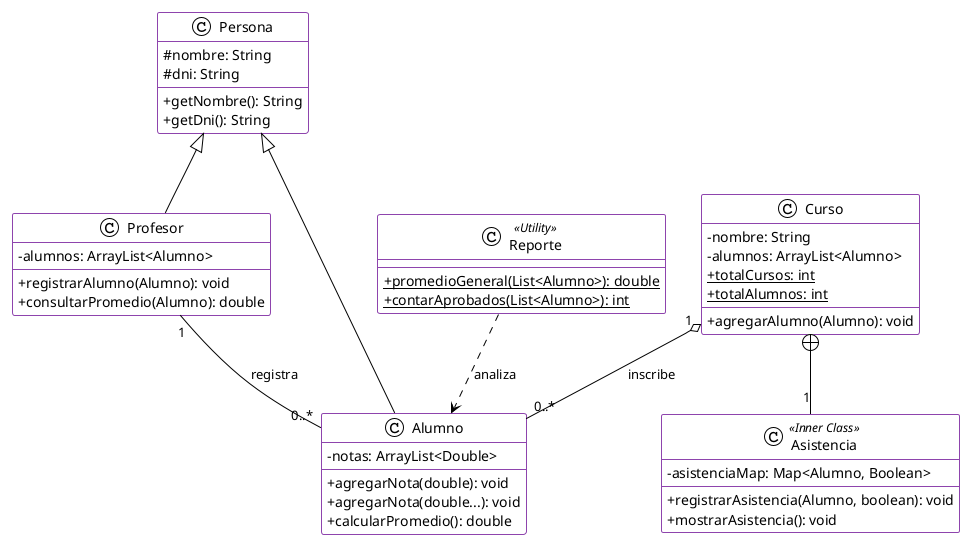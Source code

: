 @startuml
!theme plain
skinparam classAttributeIconSize 0
skinparam classHeaderColor #D2B4DE
skinparam classBorderColor #8E44AD

' Clase Base Abstracta (implícita)
class Persona {
    # nombre: String
    # dni: String
    + getNombre(): String
    + getDni(): String
}

class Alumno extends Persona {
    - notas: ArrayList<Double>
    + agregarNota(double): void
    + agregarNota(double...): void
    + calcularPromedio(): double
}

class Profesor extends Persona {
    - alumnos: ArrayList<Alumno>
    + registrarAlumno(Alumno): void
    + consultarPromedio(Alumno): double
}

class Curso {
    - nombre: String
    - alumnos: ArrayList<Alumno>
    + {static} totalCursos: int
    + {static} totalAlumnos: int
    + agregarAlumno(Alumno): void
}

' Clase Anidada NO Estática
class Asistencia <<Inner Class>> {
    - asistenciaMap: Map<Alumno, Boolean>
    + registrarAsistencia(Alumno, boolean): void
    + mostrarAsistencia(): void
}

' Clase de Utilidad con métodos estáticos
class Reporte <<Utility>> {
    + {static} promedioGeneral(List<Alumno>): double
    + {static} contarAprobados(List<Alumno>): int
}

' --- Relaciones ---
Curso "1" o-- "0..*" Alumno : inscribe
Profesor "1" -- "0..*" Alumno : registra

' La clase Asistencia está contenida y depende de una instancia de Curso
Curso +-- "1" Asistencia

' La clase Reporte depende de la clase Alumno para sus cálculos
Reporte ..> Alumno : analiza

@enduml